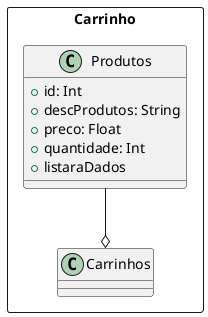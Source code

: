 @startuml carrinho
package Carrinho <<rectangle>> {

  ' Classes
  class Produtos {
    + id: Int
    + descProdutos: String
    + preco: Float
    + quantidade: Int
    + listaraDados
  }

  class Carrinhos {

  }

  ' Relacionamentos
  Produtos --o Carrinhos

}
@enduml
